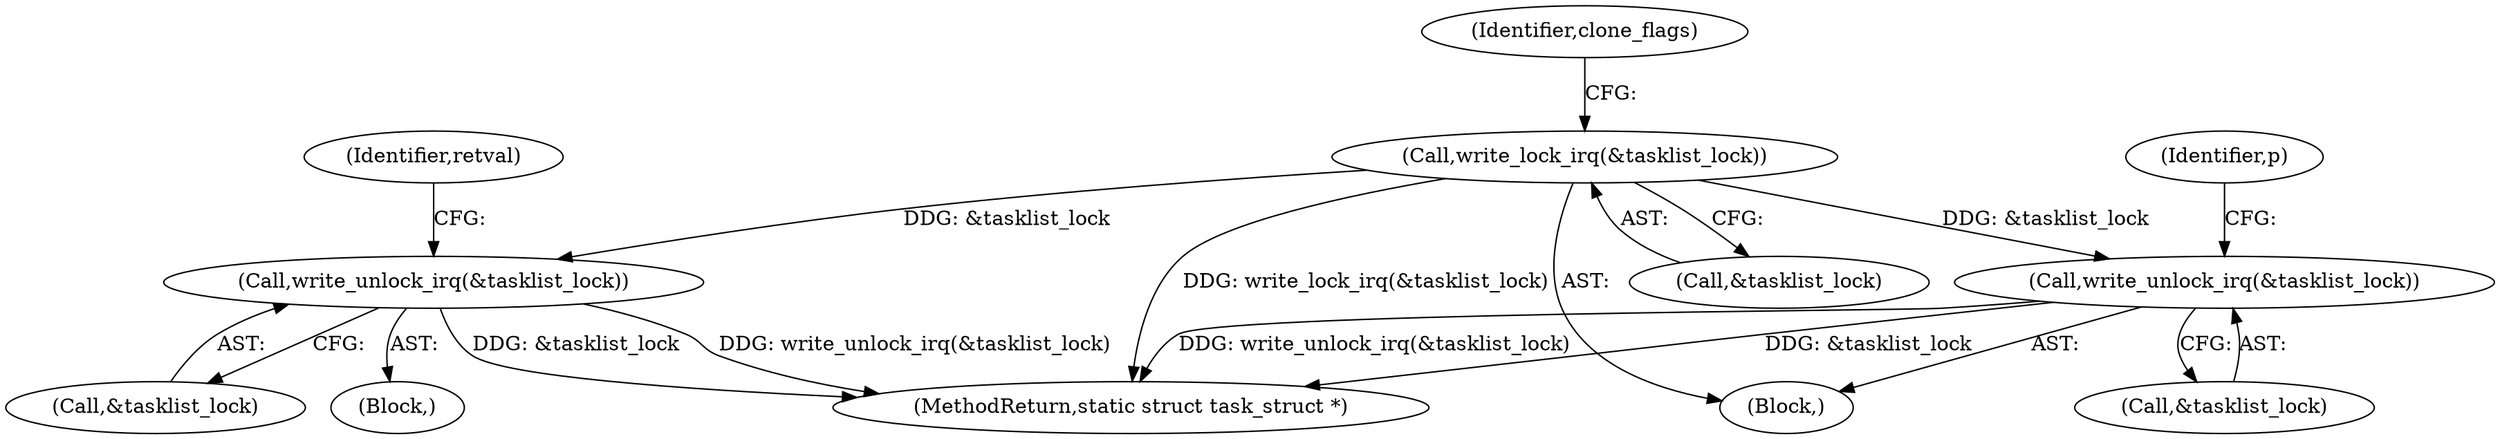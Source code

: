 digraph "0_linux_e66eded8309ebf679d3d3c1f5820d1f2ca332c71_0@API" {
"1000900" [label="(Call,write_lock_irq(&tasklist_lock))"];
"1000957" [label="(Call,write_unlock_irq(&tasklist_lock))"];
"1001108" [label="(Call,write_unlock_irq(&tasklist_lock))"];
"1000905" [label="(Identifier,clone_flags)"];
"1000901" [label="(Call,&tasklist_lock)"];
"1001109" [label="(Call,&tasklist_lock)"];
"1000949" [label="(Block,)"];
"1000957" [label="(Call,write_unlock_irq(&tasklist_lock))"];
"1001108" [label="(Call,write_unlock_irq(&tasklist_lock))"];
"1000958" [label="(Call,&tasklist_lock)"];
"1001112" [label="(Identifier,p)"];
"1001227" [label="(MethodReturn,static struct task_struct *)"];
"1000900" [label="(Call,write_lock_irq(&tasklist_lock))"];
"1000127" [label="(Block,)"];
"1000961" [label="(Identifier,retval)"];
"1000900" -> "1000127"  [label="AST: "];
"1000900" -> "1000901"  [label="CFG: "];
"1000901" -> "1000900"  [label="AST: "];
"1000905" -> "1000900"  [label="CFG: "];
"1000900" -> "1001227"  [label="DDG: write_lock_irq(&tasklist_lock)"];
"1000900" -> "1000957"  [label="DDG: &tasklist_lock"];
"1000900" -> "1001108"  [label="DDG: &tasklist_lock"];
"1000957" -> "1000949"  [label="AST: "];
"1000957" -> "1000958"  [label="CFG: "];
"1000958" -> "1000957"  [label="AST: "];
"1000961" -> "1000957"  [label="CFG: "];
"1000957" -> "1001227"  [label="DDG: write_unlock_irq(&tasklist_lock)"];
"1000957" -> "1001227"  [label="DDG: &tasklist_lock"];
"1001108" -> "1000127"  [label="AST: "];
"1001108" -> "1001109"  [label="CFG: "];
"1001109" -> "1001108"  [label="AST: "];
"1001112" -> "1001108"  [label="CFG: "];
"1001108" -> "1001227"  [label="DDG: &tasklist_lock"];
"1001108" -> "1001227"  [label="DDG: write_unlock_irq(&tasklist_lock)"];
}
